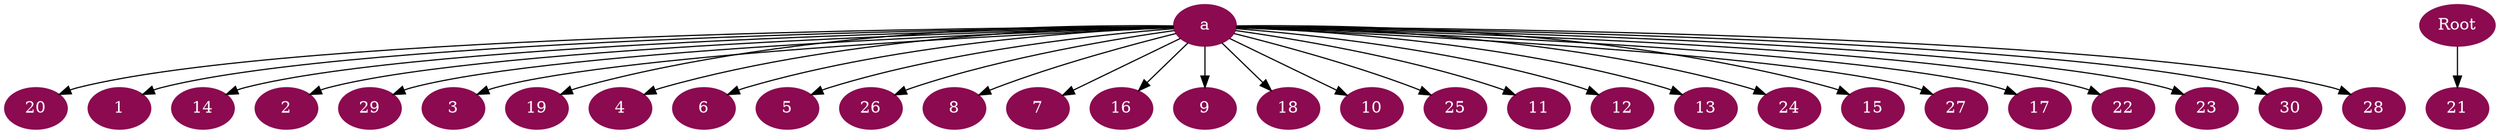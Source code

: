 digraph G {
node [color=deeppink4, style=filled, fontcolor=white];
20a -> 1a;
14a -> 2a;
29a -> 3a;
19a -> 4a;
6a -> 5a;
26a -> 6a;
8a -> 7a;
16a -> 8a;
5a -> 9a;
18a -> 10a;
25a -> 11a;
29a -> 12a;
21a -> 13a;
24a -> 14a;
10a -> 15a;
18a -> 16a;
27a -> 17a;
11a -> 18a;
3a -> 19a;
22a -> 20a;
Root -> 21a;
13a -> 22a;
12a -> 23a;
29a -> 24a;
30a -> 25a;
23a -> 26a;
28a -> 27a;
18a -> 28a;
1a -> 29a;
4a -> 30a;
}

